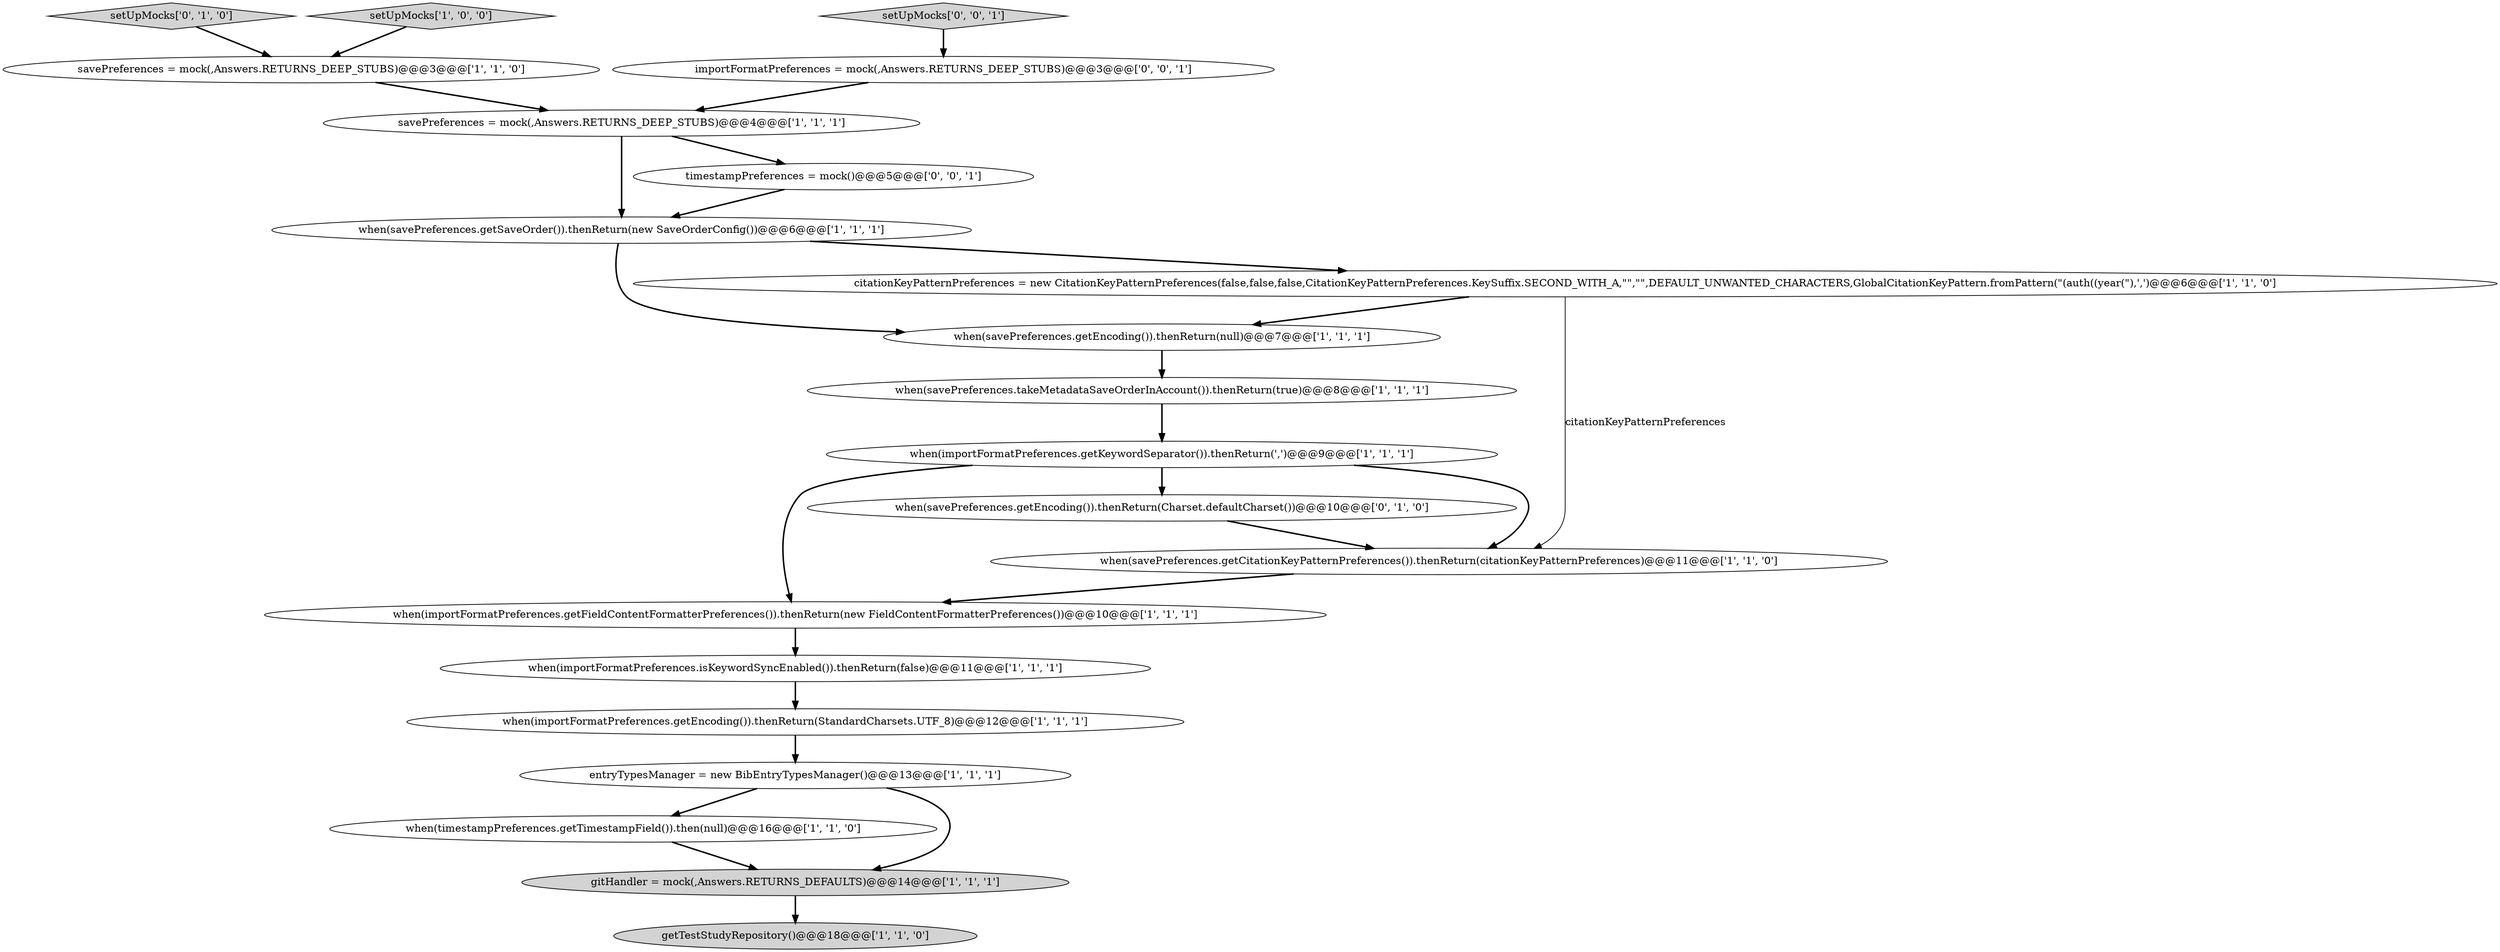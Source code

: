 digraph {
16 [style = filled, label = "when(savePreferences.getEncoding()).thenReturn(Charset.defaultCharset())@@@10@@@['0', '1', '0']", fillcolor = white, shape = ellipse image = "AAA1AAABBB2BBB"];
12 [style = filled, label = "when(timestampPreferences.getTimestampField()).then(null)@@@16@@@['1', '1', '0']", fillcolor = white, shape = ellipse image = "AAA0AAABBB1BBB"];
3 [style = filled, label = "when(savePreferences.getSaveOrder()).thenReturn(new SaveOrderConfig())@@@6@@@['1', '1', '1']", fillcolor = white, shape = ellipse image = "AAA0AAABBB1BBB"];
8 [style = filled, label = "when(importFormatPreferences.getKeywordSeparator()).thenReturn(',')@@@9@@@['1', '1', '1']", fillcolor = white, shape = ellipse image = "AAA0AAABBB1BBB"];
15 [style = filled, label = "when(importFormatPreferences.isKeywordSyncEnabled()).thenReturn(false)@@@11@@@['1', '1', '1']", fillcolor = white, shape = ellipse image = "AAA0AAABBB1BBB"];
5 [style = filled, label = "setUpMocks['1', '0', '0']", fillcolor = lightgray, shape = diamond image = "AAA0AAABBB1BBB"];
2 [style = filled, label = "gitHandler = mock(,Answers.RETURNS_DEFAULTS)@@@14@@@['1', '1', '1']", fillcolor = lightgray, shape = ellipse image = "AAA0AAABBB1BBB"];
7 [style = filled, label = "savePreferences = mock(,Answers.RETURNS_DEEP_STUBS)@@@3@@@['1', '1', '0']", fillcolor = white, shape = ellipse image = "AAA0AAABBB1BBB"];
1 [style = filled, label = "when(savePreferences.getCitationKeyPatternPreferences()).thenReturn(citationKeyPatternPreferences)@@@11@@@['1', '1', '0']", fillcolor = white, shape = ellipse image = "AAA0AAABBB1BBB"];
9 [style = filled, label = "when(savePreferences.takeMetadataSaveOrderInAccount()).thenReturn(true)@@@8@@@['1', '1', '1']", fillcolor = white, shape = ellipse image = "AAA0AAABBB1BBB"];
20 [style = filled, label = "importFormatPreferences = mock(,Answers.RETURNS_DEEP_STUBS)@@@3@@@['0', '0', '1']", fillcolor = white, shape = ellipse image = "AAA0AAABBB3BBB"];
0 [style = filled, label = "when(savePreferences.getEncoding()).thenReturn(null)@@@7@@@['1', '1', '1']", fillcolor = white, shape = ellipse image = "AAA0AAABBB1BBB"];
10 [style = filled, label = "savePreferences = mock(,Answers.RETURNS_DEEP_STUBS)@@@4@@@['1', '1', '1']", fillcolor = white, shape = ellipse image = "AAA0AAABBB1BBB"];
14 [style = filled, label = "when(importFormatPreferences.getFieldContentFormatterPreferences()).thenReturn(new FieldContentFormatterPreferences())@@@10@@@['1', '1', '1']", fillcolor = white, shape = ellipse image = "AAA0AAABBB1BBB"];
17 [style = filled, label = "setUpMocks['0', '1', '0']", fillcolor = lightgray, shape = diamond image = "AAA0AAABBB2BBB"];
11 [style = filled, label = "entryTypesManager = new BibEntryTypesManager()@@@13@@@['1', '1', '1']", fillcolor = white, shape = ellipse image = "AAA0AAABBB1BBB"];
18 [style = filled, label = "setUpMocks['0', '0', '1']", fillcolor = lightgray, shape = diamond image = "AAA0AAABBB3BBB"];
19 [style = filled, label = "timestampPreferences = mock()@@@5@@@['0', '0', '1']", fillcolor = white, shape = ellipse image = "AAA0AAABBB3BBB"];
13 [style = filled, label = "when(importFormatPreferences.getEncoding()).thenReturn(StandardCharsets.UTF_8)@@@12@@@['1', '1', '1']", fillcolor = white, shape = ellipse image = "AAA0AAABBB1BBB"];
4 [style = filled, label = "citationKeyPatternPreferences = new CitationKeyPatternPreferences(false,false,false,CitationKeyPatternPreferences.KeySuffix.SECOND_WITH_A,\"\",\"\",DEFAULT_UNWANTED_CHARACTERS,GlobalCitationKeyPattern.fromPattern(\"(auth((year(\"),',')@@@6@@@['1', '1', '0']", fillcolor = white, shape = ellipse image = "AAA0AAABBB1BBB"];
6 [style = filled, label = "getTestStudyRepository()@@@18@@@['1', '1', '0']", fillcolor = lightgray, shape = ellipse image = "AAA0AAABBB1BBB"];
8->16 [style = bold, label=""];
19->3 [style = bold, label=""];
8->14 [style = bold, label=""];
18->20 [style = bold, label=""];
11->12 [style = bold, label=""];
20->10 [style = bold, label=""];
7->10 [style = bold, label=""];
12->2 [style = bold, label=""];
0->9 [style = bold, label=""];
1->14 [style = bold, label=""];
11->2 [style = bold, label=""];
10->3 [style = bold, label=""];
10->19 [style = bold, label=""];
8->1 [style = bold, label=""];
13->11 [style = bold, label=""];
16->1 [style = bold, label=""];
3->0 [style = bold, label=""];
15->13 [style = bold, label=""];
2->6 [style = bold, label=""];
4->1 [style = solid, label="citationKeyPatternPreferences"];
9->8 [style = bold, label=""];
17->7 [style = bold, label=""];
14->15 [style = bold, label=""];
3->4 [style = bold, label=""];
5->7 [style = bold, label=""];
4->0 [style = bold, label=""];
}

